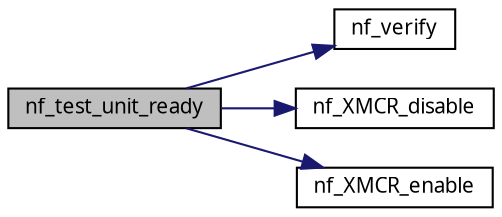 digraph G
{
  edge [fontname="FreeSans.ttf",fontsize=10,labelfontname="FreeSans.ttf",labelfontsize=10];
  node [fontname="FreeSans.ttf",fontsize=10,shape=record];
  rankdir=LR;
  Node1 [label="nf_test_unit_ready",height=0.2,width=0.4,color="black", fillcolor="grey75", style="filled" fontcolor="black"];
  Node1 -> Node2 [color="midnightblue",fontsize=10,style="solid",fontname="FreeSans.ttf"];
  Node2 [label="nf_verify",height=0.2,width=0.4,color="black", fillcolor="white", style="filled",URL="$a00062.html#5bc1ea382d755aa7efeffbd008c3347a",tooltip="Ensure that the memory is in a good state before starting to use it."];
  Node1 -> Node3 [color="midnightblue",fontsize=10,style="solid",fontname="FreeSans.ttf"];
  Node3 [label="nf_XMCR_disable",height=0.2,width=0.4,color="black", fillcolor="white", style="filled",URL="$a00060.html#6008aafe936bca7bfc39a8db231c1e7b",tooltip="Disable the XMCR module of the AVR, to allow access to others peripherals that may..."];
  Node1 -> Node4 [color="midnightblue",fontsize=10,style="solid",fontname="FreeSans.ttf"];
  Node4 [label="nf_XMCR_enable",height=0.2,width=0.4,color="black", fillcolor="white", style="filled",URL="$a00060.html#2888ee8b7b2aad2f3e86eeff599729ca",tooltip="Enable the XMCR (Extending Memory Module) of the AVR to drive the NAND Flash."];
}
